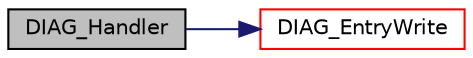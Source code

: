 digraph "DIAG_Handler"
{
  edge [fontname="Helvetica",fontsize="10",labelfontname="Helvetica",labelfontsize="10"];
  node [fontname="Helvetica",fontsize="10",shape=record];
  rankdir="LR";
  Node0 [label="DIAG_Handler",height=0.2,width=0.4,color="black", fillcolor="grey75", style="filled", fontcolor="black"];
  Node0 -> Node1 [color="midnightblue",fontsize="10",style="solid",fontname="Helvetica"];
  Node1 [label="DIAG_EntryWrite",height=0.2,width=0.4,color="red", fillcolor="white", style="filled",URL="$diag_8c.html#a4c856dc6d5ccef9d7785cc9c3e26ad49",tooltip="DIAG_EntryWrite adds an error entry. "];
}
